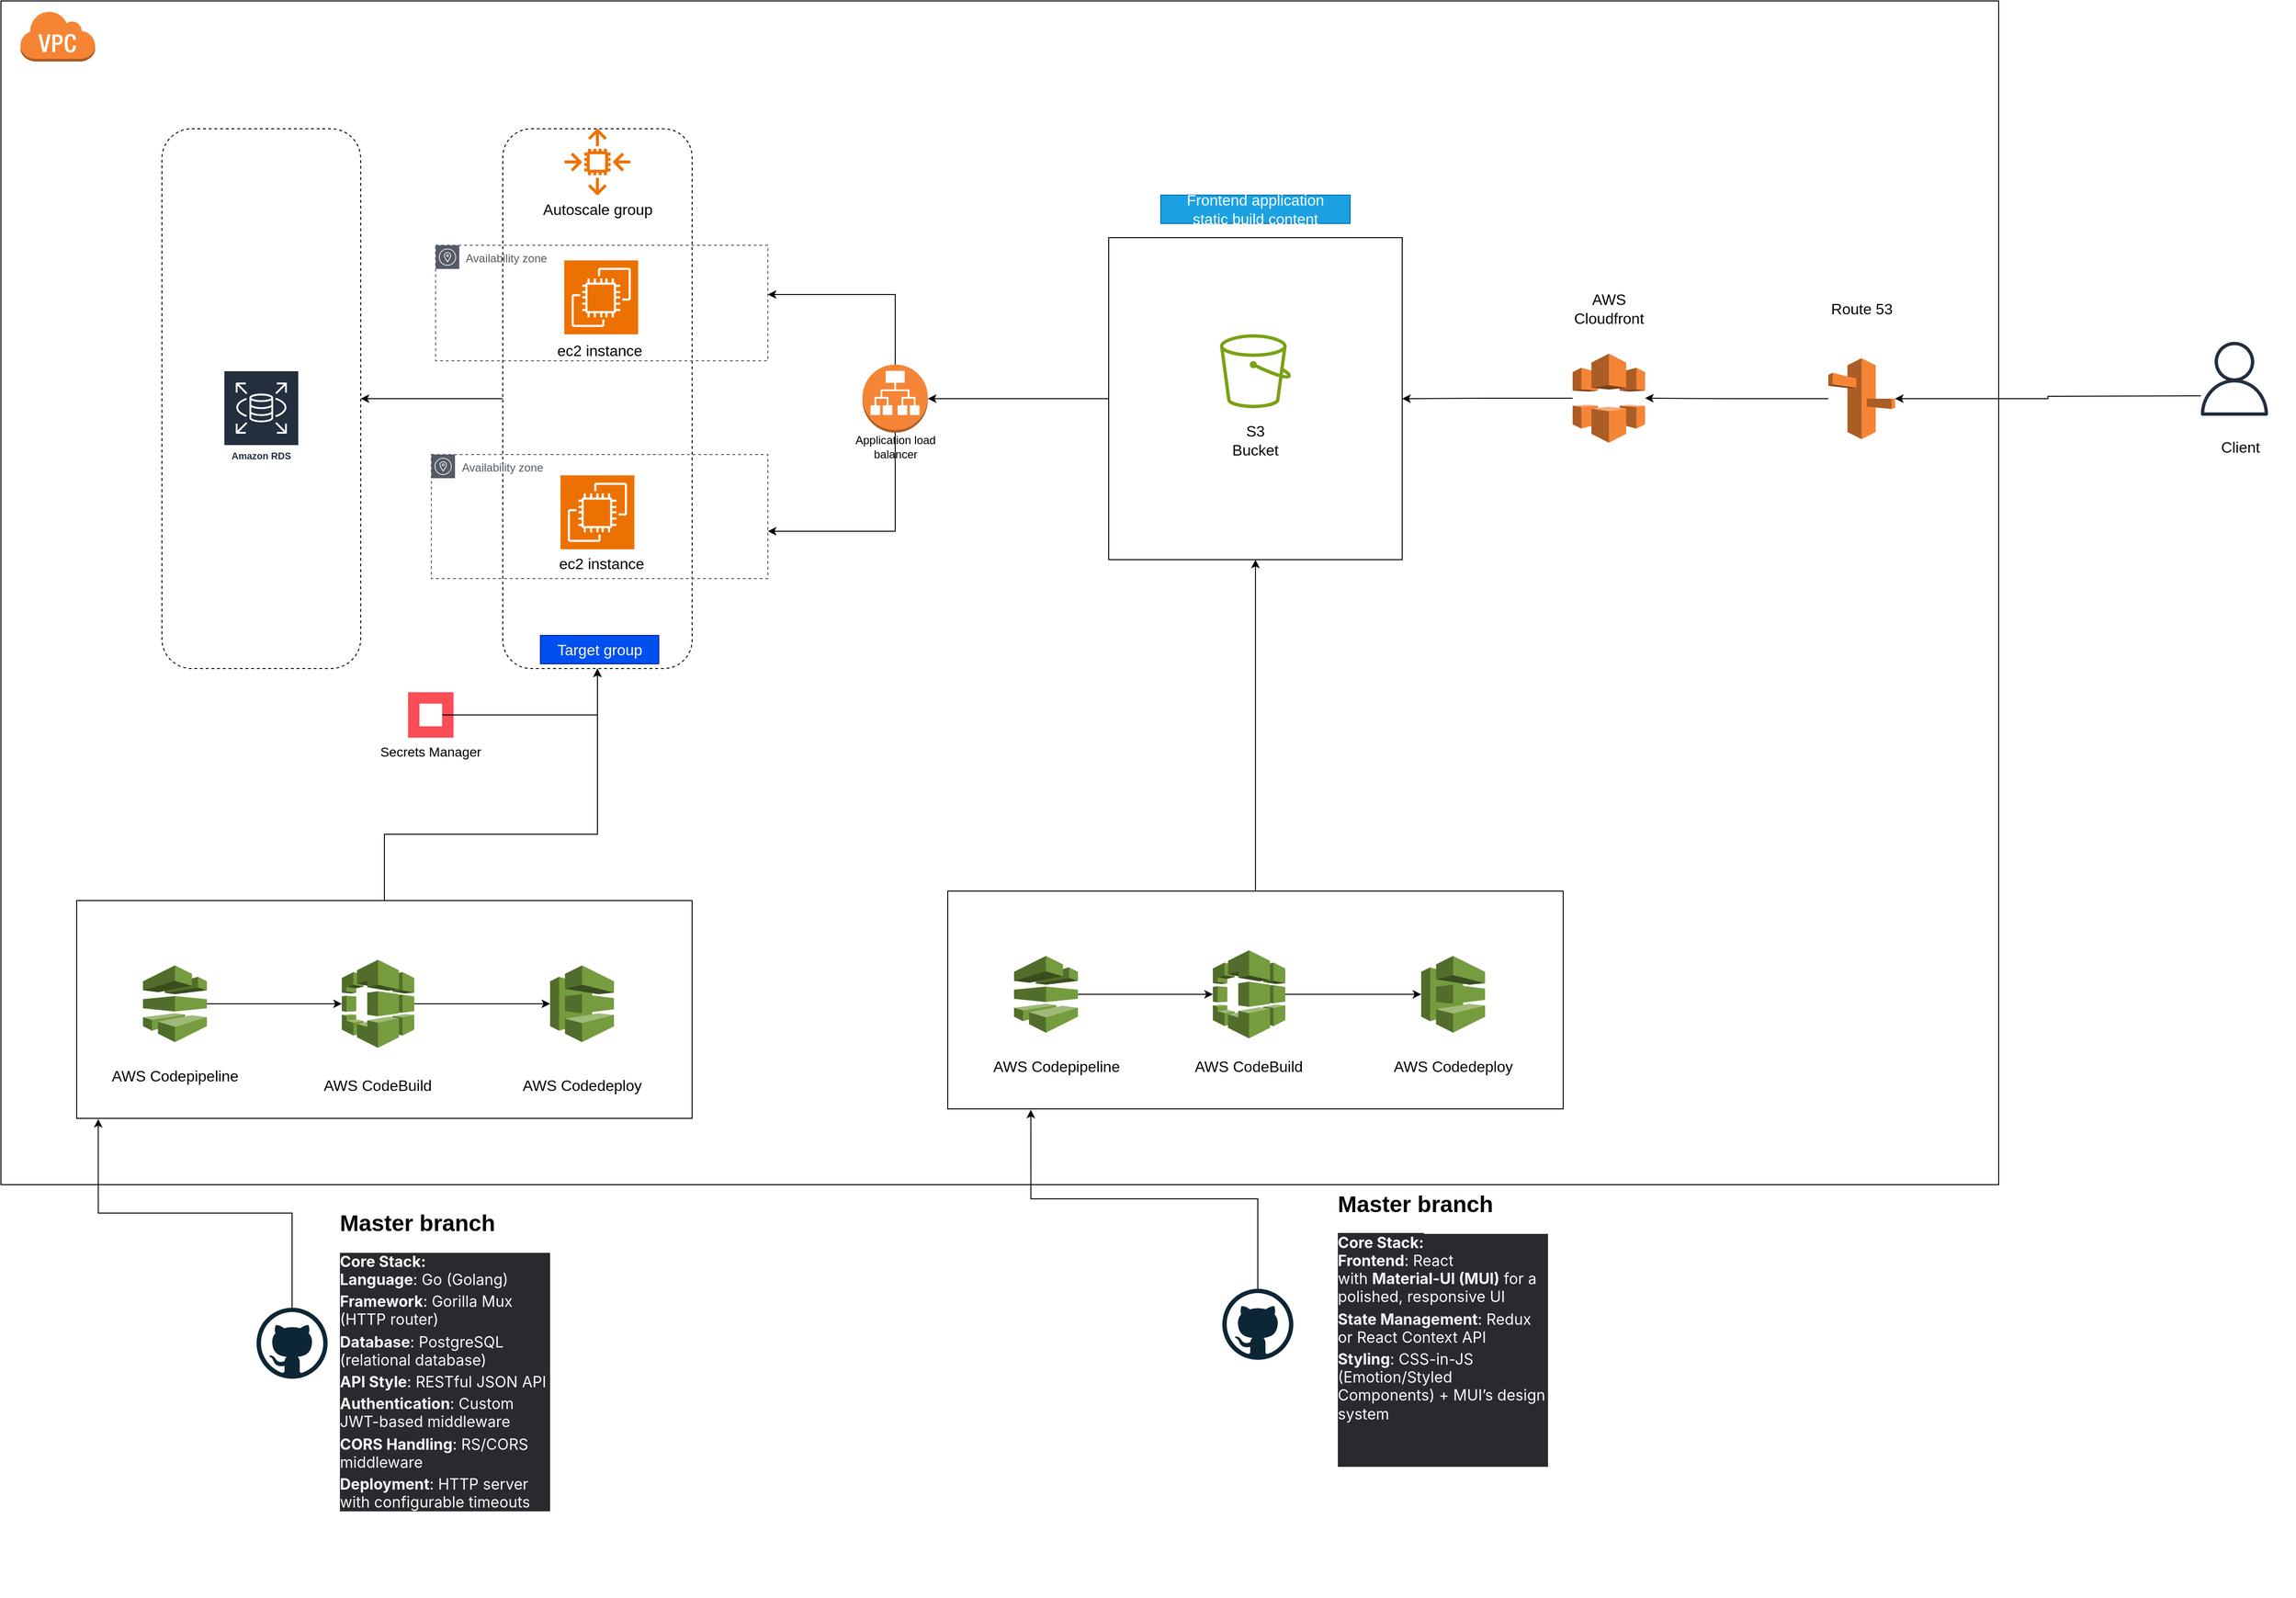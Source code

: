 <mxfile version="28.0.6">
  <diagram name="Page-1" id="tJhM5H5wzWazFLdWPY-g">
    <mxGraphModel dx="2851" dy="1636" grid="1" gridSize="10" guides="1" tooltips="1" connect="1" arrows="1" fold="1" page="1" pageScale="1" pageWidth="850" pageHeight="1100" math="0" shadow="0">
      <root>
        <mxCell id="0" />
        <mxCell id="1" parent="0" />
        <mxCell id="xiSmAx-XeOhdxplPMCBd-1" value="" style="rounded=0;whiteSpace=wrap;html=1;" parent="1" vertex="1">
          <mxGeometry x="-240" y="10" width="2110" height="1250" as="geometry" />
        </mxCell>
        <mxCell id="xiSmAx-XeOhdxplPMCBd-2" value="" style="outlineConnect=0;dashed=0;verticalLabelPosition=bottom;verticalAlign=top;align=center;html=1;shape=mxgraph.aws3.virtual_private_cloud;fillColor=#F58534;gradientColor=none;" parent="1" vertex="1">
          <mxGeometry x="-220" y="20" width="79.5" height="54" as="geometry" />
        </mxCell>
        <mxCell id="TR5LvuxfWM0qXOugON-1-9" style="edgeStyle=orthogonalEdgeStyle;rounded=0;orthogonalLoop=1;jettySize=auto;html=1;" edge="1" parent="1" source="xiSmAx-XeOhdxplPMCBd-3" target="TR5LvuxfWM0qXOugON-1-4">
          <mxGeometry relative="1" as="geometry">
            <Array as="points">
              <mxPoint x="705" y="320" />
            </Array>
          </mxGeometry>
        </mxCell>
        <mxCell id="TR5LvuxfWM0qXOugON-1-10" style="edgeStyle=orthogonalEdgeStyle;rounded=0;orthogonalLoop=1;jettySize=auto;html=1;" edge="1" parent="1" source="xiSmAx-XeOhdxplPMCBd-3" target="TR5LvuxfWM0qXOugON-1-5">
          <mxGeometry relative="1" as="geometry">
            <Array as="points">
              <mxPoint x="705" y="570" />
            </Array>
          </mxGeometry>
        </mxCell>
        <mxCell id="xiSmAx-XeOhdxplPMCBd-3" value="" style="outlineConnect=0;dashed=0;verticalLabelPosition=bottom;verticalAlign=top;align=center;html=1;shape=mxgraph.aws3.application_load_balancer;fillColor=#F58536;gradientColor=none;" parent="1" vertex="1">
          <mxGeometry x="670" y="394" width="69" height="72" as="geometry" />
        </mxCell>
        <mxCell id="xiSmAx-XeOhdxplPMCBd-6" value="" style="rounded=1;whiteSpace=wrap;html=1;fillColor=default;fillStyle=auto;dashed=1;" parent="1" vertex="1">
          <mxGeometry x="-70" y="145" width="210" height="570" as="geometry" />
        </mxCell>
        <mxCell id="TR5LvuxfWM0qXOugON-1-6" style="edgeStyle=orthogonalEdgeStyle;rounded=0;orthogonalLoop=1;jettySize=auto;html=1;entryX=1;entryY=0.5;entryDx=0;entryDy=0;" edge="1" parent="1" source="xiSmAx-XeOhdxplPMCBd-7" target="xiSmAx-XeOhdxplPMCBd-6">
          <mxGeometry relative="1" as="geometry" />
        </mxCell>
        <mxCell id="xiSmAx-XeOhdxplPMCBd-7" value="" style="rounded=1;whiteSpace=wrap;html=1;fillColor=default;fillStyle=auto;dashed=1;" parent="1" vertex="1">
          <mxGeometry x="290" y="145" width="200" height="570" as="geometry" />
        </mxCell>
        <mxCell id="xiSmAx-XeOhdxplPMCBd-9" value="" style="sketch=0;outlineConnect=0;fontColor=#232F3E;gradientColor=none;fillColor=#ED7100;strokeColor=none;dashed=0;verticalLabelPosition=bottom;verticalAlign=top;align=center;html=1;fontSize=12;fontStyle=0;aspect=fixed;pointerEvents=1;shape=mxgraph.aws4.auto_scaling2;" parent="1" vertex="1">
          <mxGeometry x="355" y="145" width="70" height="70" as="geometry" />
        </mxCell>
        <mxCell id="xiSmAx-XeOhdxplPMCBd-13" value="" style="rounded=0;whiteSpace=wrap;html=1;" parent="1" vertex="1">
          <mxGeometry x="930" y="260" width="310" height="340" as="geometry" />
        </mxCell>
        <mxCell id="xiSmAx-XeOhdxplPMCBd-17" style="edgeStyle=orthogonalEdgeStyle;rounded=0;orthogonalLoop=1;jettySize=auto;html=1;entryX=1;entryY=0.5;entryDx=0;entryDy=0;entryPerimeter=0;" parent="1" source="xiSmAx-XeOhdxplPMCBd-13" target="xiSmAx-XeOhdxplPMCBd-3" edge="1">
          <mxGeometry relative="1" as="geometry" />
        </mxCell>
        <mxCell id="xiSmAx-XeOhdxplPMCBd-34" style="edgeStyle=orthogonalEdgeStyle;rounded=0;orthogonalLoop=1;jettySize=auto;html=1;" parent="1" source="xiSmAx-XeOhdxplPMCBd-28" target="xiSmAx-XeOhdxplPMCBd-7" edge="1">
          <mxGeometry relative="1" as="geometry">
            <Array as="points">
              <mxPoint x="165" y="890" />
              <mxPoint x="390" y="890" />
            </Array>
          </mxGeometry>
        </mxCell>
        <mxCell id="xiSmAx-XeOhdxplPMCBd-28" value="" style="rounded=0;whiteSpace=wrap;html=1;" parent="1" vertex="1">
          <mxGeometry x="-160" y="960" width="650" height="230" as="geometry" />
        </mxCell>
        <mxCell id="xiSmAx-XeOhdxplPMCBd-25" value="Secrets Manager" style="shape=rect;fillColor=#FA4D56;aspect=fixed;resizable=0;labelPosition=center;verticalLabelPosition=bottom;align=center;verticalAlign=top;strokeColor=none;fontSize=14;" parent="1" vertex="1">
          <mxGeometry x="190" y="740" width="48" height="48" as="geometry" />
        </mxCell>
        <mxCell id="xiSmAx-XeOhdxplPMCBd-26" value="" style="fillColor=#ffffff;strokeColor=none;dashed=0;outlineConnect=0;html=1;labelPosition=center;verticalLabelPosition=bottom;verticalAlign=top;part=1;movable=0;resizable=0;rotatable=0;shape=mxgraph.ibm_cloud.ibm-cloud--secrets-manager" parent="xiSmAx-XeOhdxplPMCBd-25" vertex="1">
          <mxGeometry width="24" height="24" relative="1" as="geometry">
            <mxPoint x="12" y="12" as="offset" />
          </mxGeometry>
        </mxCell>
        <mxCell id="xiSmAx-XeOhdxplPMCBd-29" value="" style="outlineConnect=0;dashed=0;verticalLabelPosition=bottom;verticalAlign=top;align=center;html=1;shape=mxgraph.aws3.codedeploy;fillColor=#759C3E;gradientColor=none;" parent="1" vertex="1">
          <mxGeometry x="340" y="1028.5" width="67.5" height="81" as="geometry" />
        </mxCell>
        <mxCell id="xiSmAx-XeOhdxplPMCBd-35" style="edgeStyle=orthogonalEdgeStyle;rounded=0;orthogonalLoop=1;jettySize=auto;html=1;" parent="1" source="xiSmAx-XeOhdxplPMCBd-30" target="xiSmAx-XeOhdxplPMCBd-29" edge="1">
          <mxGeometry relative="1" as="geometry">
            <Array as="points">
              <mxPoint x="350" y="1070" />
              <mxPoint x="350" y="1070" />
            </Array>
          </mxGeometry>
        </mxCell>
        <mxCell id="xiSmAx-XeOhdxplPMCBd-30" value="" style="outlineConnect=0;dashed=0;verticalLabelPosition=bottom;verticalAlign=top;align=center;html=1;shape=mxgraph.aws3.codebuild;fillColor=#759C3E;gradientColor=none;" parent="1" vertex="1">
          <mxGeometry x="120" y="1022.5" width="76.5" height="93" as="geometry" />
        </mxCell>
        <mxCell id="xiSmAx-XeOhdxplPMCBd-37" style="edgeStyle=orthogonalEdgeStyle;rounded=0;orthogonalLoop=1;jettySize=auto;html=1;" parent="1" source="xiSmAx-XeOhdxplPMCBd-31" target="xiSmAx-XeOhdxplPMCBd-30" edge="1">
          <mxGeometry relative="1" as="geometry" />
        </mxCell>
        <mxCell id="xiSmAx-XeOhdxplPMCBd-31" value="" style="outlineConnect=0;dashed=0;verticalLabelPosition=bottom;verticalAlign=top;align=center;html=1;shape=mxgraph.aws3.codepipeline;fillColor=#759C3E;gradientColor=none;" parent="1" vertex="1">
          <mxGeometry x="-90" y="1028.5" width="67.5" height="81" as="geometry" />
        </mxCell>
        <mxCell id="xiSmAx-XeOhdxplPMCBd-32" value="" style="dashed=0;outlineConnect=0;html=1;align=center;labelPosition=center;verticalLabelPosition=bottom;verticalAlign=top;shape=mxgraph.weblogos.github" parent="1" vertex="1">
          <mxGeometry x="30" y="1390" width="75" height="75" as="geometry" />
        </mxCell>
        <mxCell id="xiSmAx-XeOhdxplPMCBd-33" style="edgeStyle=orthogonalEdgeStyle;rounded=0;orthogonalLoop=1;jettySize=auto;html=1;entryX=0.035;entryY=1.003;entryDx=0;entryDy=0;entryPerimeter=0;" parent="1" source="xiSmAx-XeOhdxplPMCBd-32" target="xiSmAx-XeOhdxplPMCBd-28" edge="1">
          <mxGeometry relative="1" as="geometry" />
        </mxCell>
        <mxCell id="xiSmAx-XeOhdxplPMCBd-38" value="&lt;font style=&quot;font-size: 16px;&quot;&gt;AWS Codepipeline&lt;/font&gt;" style="text;html=1;align=center;verticalAlign=middle;whiteSpace=wrap;rounded=0;" parent="1" vertex="1">
          <mxGeometry x="-151.25" y="1130" width="190" height="30" as="geometry" />
        </mxCell>
        <mxCell id="xiSmAx-XeOhdxplPMCBd-50" style="edgeStyle=orthogonalEdgeStyle;rounded=0;orthogonalLoop=1;jettySize=auto;html=1;entryX=0.5;entryY=1;entryDx=0;entryDy=0;" parent="1" source="xiSmAx-XeOhdxplPMCBd-40" target="xiSmAx-XeOhdxplPMCBd-13" edge="1">
          <mxGeometry relative="1" as="geometry" />
        </mxCell>
        <mxCell id="xiSmAx-XeOhdxplPMCBd-48" value="&lt;h1 style=&quot;margin-top: 0px;&quot;&gt;Master branch&lt;span style=&quot;white-space: pre;&quot;&gt;&#x9;&lt;/span&gt;&lt;/h1&gt;&lt;div&gt;&lt;p style=&quot;margin: calc(var(--ds-md-zoom)*12px)0; font-size: 16.002px; line-height: var(--ds-md-line-height); color: rgb(248, 250, 255); font-family: DeepSeek-CJK-patch, Inter, system-ui, -apple-system, &amp;quot;system-ui&amp;quot;, &amp;quot;Segoe UI&amp;quot;, Roboto, &amp;quot;Noto Sans&amp;quot;, Ubuntu, Cantarell, &amp;quot;Helvetica Neue&amp;quot;, Oxygen, &amp;quot;Open Sans&amp;quot;, sans-serif; background-color: rgb(41, 42, 45);&quot;&gt;&lt;strong&gt;Core Stack:&lt;/strong&gt;&lt;/p&gt;&lt;ul style=&quot;margin: calc(var(--ds-md-zoom)*12px)0; padding-left: calc(var(--ds-md-zoom)*24px); color: rgb(248, 250, 255); font-family: DeepSeek-CJK-patch, Inter, system-ui, -apple-system, &amp;quot;system-ui&amp;quot;, &amp;quot;Segoe UI&amp;quot;, Roboto, &amp;quot;Noto Sans&amp;quot;, Ubuntu, Cantarell, &amp;quot;Helvetica Neue&amp;quot;, Oxygen, &amp;quot;Open Sans&amp;quot;, sans-serif; font-size: 16.002px; background-color: rgb(41, 42, 45);&quot;&gt;&lt;li&gt;&lt;p style=&quot;margin-top: 0px; margin-right: 0px; margin-bottom: 0px !important; margin-left: 0px; font-size: var(--ds-md-font-size); line-height: var(--ds-md-line-height);&quot;&gt;&lt;strong&gt;Language&lt;/strong&gt;: Go (Golang)&lt;/p&gt;&lt;/li&gt;&lt;li style=&quot;margin-top: 4px;&quot;&gt;&lt;p style=&quot;margin-top: 0px; margin-right: 0px; margin-bottom: 0px !important; margin-left: 0px; font-size: var(--ds-md-font-size); line-height: var(--ds-md-line-height);&quot;&gt;&lt;strong&gt;Framework&lt;/strong&gt;: Gorilla Mux (HTTP router)&lt;/p&gt;&lt;/li&gt;&lt;li style=&quot;margin-top: 4px;&quot;&gt;&lt;p style=&quot;margin-top: 0px; margin-right: 0px; margin-bottom: 0px !important; margin-left: 0px; font-size: var(--ds-md-font-size); line-height: var(--ds-md-line-height);&quot;&gt;&lt;strong&gt;Database&lt;/strong&gt;: PostgreSQL (relational database)&lt;/p&gt;&lt;/li&gt;&lt;li style=&quot;margin-top: 4px;&quot;&gt;&lt;p style=&quot;margin-top: 0px; margin-right: 0px; margin-bottom: 0px !important; margin-left: 0px; font-size: var(--ds-md-font-size); line-height: var(--ds-md-line-height);&quot;&gt;&lt;strong&gt;API Style&lt;/strong&gt;: RESTful JSON API&lt;/p&gt;&lt;/li&gt;&lt;li style=&quot;margin-top: 4px;&quot;&gt;&lt;p style=&quot;margin-top: 0px; margin-right: 0px; margin-bottom: 0px !important; margin-left: 0px; font-size: var(--ds-md-font-size); line-height: var(--ds-md-line-height);&quot;&gt;&lt;strong&gt;Authentication&lt;/strong&gt;: Custom JWT-based middleware&lt;/p&gt;&lt;/li&gt;&lt;li style=&quot;margin-top: 4px;&quot;&gt;&lt;p style=&quot;margin-top: 0px; margin-right: 0px; margin-bottom: 0px !important; margin-left: 0px; font-size: var(--ds-md-font-size); line-height: var(--ds-md-line-height);&quot;&gt;&lt;strong&gt;CORS Handling&lt;/strong&gt;: RS/CORS middleware&lt;/p&gt;&lt;/li&gt;&lt;li style=&quot;margin-top: 4px;&quot;&gt;&lt;p style=&quot;margin-top: 0px; margin-right: 0px; margin-bottom: 0px !important; margin-left: 0px; font-size: var(--ds-md-font-size); line-height: var(--ds-md-line-height);&quot;&gt;&lt;strong&gt;Deployment&lt;/strong&gt;: HTTP server with configurable timeouts&lt;/p&gt;&lt;/li&gt;&lt;/ul&gt;&lt;/div&gt;" style="text;html=1;whiteSpace=wrap;overflow=hidden;rounded=0;" parent="1" vertex="1">
          <mxGeometry x="116" y="1280" width="224" height="332.5" as="geometry" />
        </mxCell>
        <mxCell id="xiSmAx-XeOhdxplPMCBd-51" value="" style="sketch=0;outlineConnect=0;fontColor=#232F3E;gradientColor=none;fillColor=#7AA116;strokeColor=none;dashed=0;verticalLabelPosition=bottom;verticalAlign=top;align=center;html=1;fontSize=12;fontStyle=0;aspect=fixed;pointerEvents=1;shape=mxgraph.aws4.bucket;" parent="1" vertex="1">
          <mxGeometry x="1047.5" y="362" width="75" height="78" as="geometry" />
        </mxCell>
        <mxCell id="xiSmAx-XeOhdxplPMCBd-55" style="edgeStyle=orthogonalEdgeStyle;rounded=0;orthogonalLoop=1;jettySize=auto;html=1;entryX=1;entryY=0.5;entryDx=0;entryDy=0;entryPerimeter=0;" parent="1" target="xiSmAx-XeOhdxplPMCBd-54" edge="1">
          <mxGeometry relative="1" as="geometry">
            <mxPoint x="2083.545" y="427" as="sourcePoint" />
            <mxPoint x="1760.5" y="448" as="targetPoint" />
          </mxGeometry>
        </mxCell>
        <mxCell id="xiSmAx-XeOhdxplPMCBd-53" value="" style="sketch=0;outlineConnect=0;fontColor=#232F3E;gradientColor=none;fillColor=#232F3D;strokeColor=none;dashed=0;verticalLabelPosition=bottom;verticalAlign=top;align=center;html=1;fontSize=12;fontStyle=0;aspect=fixed;pointerEvents=1;shape=mxgraph.aws4.user;" parent="1" vertex="1">
          <mxGeometry x="2080" y="370" width="78" height="78" as="geometry" />
        </mxCell>
        <mxCell id="xiSmAx-XeOhdxplPMCBd-58" style="edgeStyle=orthogonalEdgeStyle;rounded=0;orthogonalLoop=1;jettySize=auto;html=1;" parent="1" source="xiSmAx-XeOhdxplPMCBd-63" target="xiSmAx-XeOhdxplPMCBd-13" edge="1">
          <mxGeometry relative="1" as="geometry" />
        </mxCell>
        <mxCell id="xiSmAx-XeOhdxplPMCBd-54" value="" style="outlineConnect=0;dashed=0;verticalLabelPosition=bottom;verticalAlign=top;align=center;html=1;shape=mxgraph.aws3.route_53;fillColor=#F58536;gradientColor=none;" parent="1" vertex="1">
          <mxGeometry x="1690" y="387.25" width="70.5" height="85.5" as="geometry" />
        </mxCell>
        <mxCell id="xiSmAx-XeOhdxplPMCBd-56" value="&lt;font style=&quot;font-size: 16px;&quot;&gt;S3 Bucket&lt;/font&gt;" style="text;html=1;align=center;verticalAlign=middle;whiteSpace=wrap;rounded=0;" parent="1" vertex="1">
          <mxGeometry x="1055" y="459" width="60" height="30" as="geometry" />
        </mxCell>
        <mxCell id="xiSmAx-XeOhdxplPMCBd-60" value="&lt;font style=&quot;font-size: 16px;&quot;&gt;Route 53&lt;/font&gt;" style="text;html=1;align=center;verticalAlign=middle;whiteSpace=wrap;rounded=0;" parent="1" vertex="1">
          <mxGeometry x="1667.88" y="320" width="114.75" height="30" as="geometry" />
        </mxCell>
        <mxCell id="xiSmAx-XeOhdxplPMCBd-61" value="&lt;font style=&quot;font-size: 16px;&quot;&gt;Autoscale group&lt;/font&gt;" style="text;html=1;align=center;verticalAlign=middle;whiteSpace=wrap;rounded=0;" parent="1" vertex="1">
          <mxGeometry x="327.5" y="215" width="125" height="30" as="geometry" />
        </mxCell>
        <mxCell id="xiSmAx-XeOhdxplPMCBd-64" value="" style="edgeStyle=orthogonalEdgeStyle;rounded=0;orthogonalLoop=1;jettySize=auto;html=1;" parent="1" source="xiSmAx-XeOhdxplPMCBd-54" target="xiSmAx-XeOhdxplPMCBd-63" edge="1">
          <mxGeometry relative="1" as="geometry">
            <mxPoint x="1670" y="409" as="sourcePoint" />
            <mxPoint x="1170" y="210" as="targetPoint" />
          </mxGeometry>
        </mxCell>
        <mxCell id="xiSmAx-XeOhdxplPMCBd-63" value="" style="outlineConnect=0;dashed=0;verticalLabelPosition=bottom;verticalAlign=top;align=center;html=1;shape=mxgraph.aws3.cloudfront;fillColor=#F58536;gradientColor=none;" parent="1" vertex="1">
          <mxGeometry x="1420" y="382.5" width="76.5" height="94" as="geometry" />
        </mxCell>
        <mxCell id="xiSmAx-XeOhdxplPMCBd-68" value="&lt;font style=&quot;font-size: 16px;&quot;&gt;AWS CodeBuild&lt;/font&gt;" style="text;html=1;align=center;verticalAlign=middle;whiteSpace=wrap;rounded=0;" parent="1" vertex="1">
          <mxGeometry x="97.38" y="1140" width="121.75" height="30" as="geometry" />
        </mxCell>
        <mxCell id="xiSmAx-XeOhdxplPMCBd-73" value="&lt;font style=&quot;font-size: 16px;&quot;&gt;AWS Codedeploy&lt;/font&gt;" style="text;html=1;align=center;verticalAlign=middle;whiteSpace=wrap;rounded=0;" parent="1" vertex="1">
          <mxGeometry x="298.75" y="1140" width="150" height="30" as="geometry" />
        </mxCell>
        <mxCell id="xiSmAx-XeOhdxplPMCBd-75" value="&lt;font style=&quot;font-size: 16px;&quot;&gt;AWS Cloudfront&lt;/font&gt;" style="text;html=1;align=center;verticalAlign=middle;whiteSpace=wrap;rounded=0;" parent="1" vertex="1">
          <mxGeometry x="1400.87" y="320" width="114.75" height="30" as="geometry" />
        </mxCell>
        <mxCell id="xiSmAx-XeOhdxplPMCBd-76" value="" style="group" parent="1" vertex="1" connectable="0">
          <mxGeometry x="760" y="920" width="650" height="772.5" as="geometry" />
        </mxCell>
        <mxCell id="xiSmAx-XeOhdxplPMCBd-39" value="" style="dashed=0;outlineConnect=0;html=1;align=center;labelPosition=center;verticalLabelPosition=bottom;verticalAlign=top;shape=mxgraph.weblogos.github" parent="xiSmAx-XeOhdxplPMCBd-76" vertex="1">
          <mxGeometry x="290" y="450" width="75" height="75" as="geometry" />
        </mxCell>
        <mxCell id="xiSmAx-XeOhdxplPMCBd-40" value="" style="rounded=0;whiteSpace=wrap;html=1;" parent="xiSmAx-XeOhdxplPMCBd-76" vertex="1">
          <mxGeometry y="30" width="650" height="230" as="geometry" />
        </mxCell>
        <mxCell id="xiSmAx-XeOhdxplPMCBd-41" value="" style="outlineConnect=0;dashed=0;verticalLabelPosition=bottom;verticalAlign=top;align=center;html=1;shape=mxgraph.aws3.codedeploy;fillColor=#759C3E;gradientColor=none;" parent="xiSmAx-XeOhdxplPMCBd-76" vertex="1">
          <mxGeometry x="500" y="98.5" width="67.5" height="81" as="geometry" />
        </mxCell>
        <mxCell id="xiSmAx-XeOhdxplPMCBd-42" style="edgeStyle=orthogonalEdgeStyle;rounded=0;orthogonalLoop=1;jettySize=auto;html=1;" parent="xiSmAx-XeOhdxplPMCBd-76" source="xiSmAx-XeOhdxplPMCBd-43" target="xiSmAx-XeOhdxplPMCBd-41" edge="1">
          <mxGeometry relative="1" as="geometry">
            <Array as="points">
              <mxPoint x="510" y="140" />
              <mxPoint x="510" y="140" />
            </Array>
          </mxGeometry>
        </mxCell>
        <mxCell id="xiSmAx-XeOhdxplPMCBd-43" value="" style="outlineConnect=0;dashed=0;verticalLabelPosition=bottom;verticalAlign=top;align=center;html=1;shape=mxgraph.aws3.codebuild;fillColor=#759C3E;gradientColor=none;" parent="xiSmAx-XeOhdxplPMCBd-76" vertex="1">
          <mxGeometry x="280" y="92.5" width="76.5" height="93" as="geometry" />
        </mxCell>
        <mxCell id="xiSmAx-XeOhdxplPMCBd-44" style="edgeStyle=orthogonalEdgeStyle;rounded=0;orthogonalLoop=1;jettySize=auto;html=1;" parent="xiSmAx-XeOhdxplPMCBd-76" source="xiSmAx-XeOhdxplPMCBd-45" target="xiSmAx-XeOhdxplPMCBd-43" edge="1">
          <mxGeometry relative="1" as="geometry" />
        </mxCell>
        <mxCell id="xiSmAx-XeOhdxplPMCBd-45" value="" style="outlineConnect=0;dashed=0;verticalLabelPosition=bottom;verticalAlign=top;align=center;html=1;shape=mxgraph.aws3.codepipeline;fillColor=#759C3E;gradientColor=none;" parent="xiSmAx-XeOhdxplPMCBd-76" vertex="1">
          <mxGeometry x="70" y="98.5" width="67.5" height="81" as="geometry" />
        </mxCell>
        <mxCell id="xiSmAx-XeOhdxplPMCBd-46" value="&lt;font style=&quot;font-size: 16px;&quot;&gt;AWS Codepipeline&lt;/font&gt;" style="text;html=1;align=center;verticalAlign=middle;whiteSpace=wrap;rounded=0;" parent="xiSmAx-XeOhdxplPMCBd-76" vertex="1">
          <mxGeometry x="20" y="200" width="190" height="30" as="geometry" />
        </mxCell>
        <mxCell id="xiSmAx-XeOhdxplPMCBd-47" style="edgeStyle=orthogonalEdgeStyle;rounded=0;orthogonalLoop=1;jettySize=auto;html=1;entryX=0.135;entryY=1.004;entryDx=0;entryDy=0;entryPerimeter=0;" parent="xiSmAx-XeOhdxplPMCBd-76" source="xiSmAx-XeOhdxplPMCBd-39" target="xiSmAx-XeOhdxplPMCBd-40" edge="1">
          <mxGeometry relative="1" as="geometry" />
        </mxCell>
        <mxCell id="xiSmAx-XeOhdxplPMCBd-67" value="&lt;font style=&quot;font-size: 16px;&quot;&gt;AWS CodeBuild&lt;/font&gt;" style="text;html=1;align=center;verticalAlign=middle;whiteSpace=wrap;rounded=0;" parent="xiSmAx-XeOhdxplPMCBd-76" vertex="1">
          <mxGeometry x="257.37" y="200" width="121.75" height="30" as="geometry" />
        </mxCell>
        <mxCell id="xiSmAx-XeOhdxplPMCBd-70" value="&lt;font style=&quot;font-size: 16px;&quot;&gt;AWS Codedeploy&lt;/font&gt;" style="text;html=1;align=center;verticalAlign=middle;whiteSpace=wrap;rounded=0;" parent="xiSmAx-XeOhdxplPMCBd-76" vertex="1">
          <mxGeometry x="458.75" y="200" width="150" height="30" as="geometry" />
        </mxCell>
        <mxCell id="xiSmAx-XeOhdxplPMCBd-49" value="&lt;h1 style=&quot;margin-top: 0px;&quot;&gt;Master branch&lt;span style=&quot;white-space: pre;&quot;&gt;&#x9;&lt;/span&gt;&lt;/h1&gt;&lt;div&gt;&lt;ul style=&quot;margin: calc(var(--ds-md-zoom)*12px)0; padding-left: calc(var(--ds-md-zoom)*24px); color: rgb(248, 250, 255); font-family: DeepSeek-CJK-patch, Inter, system-ui, -apple-system, &amp;quot;system-ui&amp;quot;, &amp;quot;Segoe UI&amp;quot;, Roboto, &amp;quot;Noto Sans&amp;quot;, Ubuntu, Cantarell, &amp;quot;Helvetica Neue&amp;quot;, Oxygen, &amp;quot;Open Sans&amp;quot;, sans-serif; font-size: 16.002px; background-color: rgb(41, 42, 45);&quot;&gt;&lt;li&gt;&lt;p style=&quot;margin-top: 0px; margin-right: 0px; margin-bottom: 0px !important; margin-left: 0px; font-size: var(--ds-md-font-size); line-height: var(--ds-md-line-height);&quot;&gt;&lt;strong style=&quot;font-size: var(--ds-md-font-size); background-color: light-dark(rgb(41, 42, 45), rgb(200, 201, 204)); color: light-dark(rgb(248, 250, 255), rgb(20, 22, 26));&quot;&gt;Core Stack:&lt;/strong&gt;&lt;/p&gt;&lt;/li&gt;&lt;li&gt;&lt;p style=&quot;margin-top: 0px; margin-right: 0px; margin-bottom: 0px !important; margin-left: 0px; font-size: var(--ds-md-font-size); line-height: var(--ds-md-line-height);&quot;&gt;&lt;strong style=&quot;font-size: var(--ds-md-font-size); background-color: light-dark(rgb(41, 42, 45), rgb(200, 201, 204)); color: light-dark(rgb(248, 250, 255), rgb(20, 22, 26));&quot;&gt;Frontend&lt;/strong&gt;&lt;span style=&quot;font-size: var(--ds-md-font-size); background-color: light-dark(rgb(41, 42, 45), rgb(200, 201, 204)); color: light-dark(rgb(248, 250, 255), rgb(20, 22, 26));&quot;&gt;: React with&amp;nbsp;&lt;/span&gt;&lt;strong style=&quot;font-size: var(--ds-md-font-size); background-color: light-dark(rgb(41, 42, 45), rgb(200, 201, 204)); color: light-dark(rgb(248, 250, 255), rgb(20, 22, 26));&quot;&gt;Material-UI (MUI)&lt;/strong&gt;&lt;span style=&quot;font-size: var(--ds-md-font-size); background-color: light-dark(rgb(41, 42, 45), rgb(200, 201, 204)); color: light-dark(rgb(248, 250, 255), rgb(20, 22, 26));&quot;&gt;&amp;nbsp;for a polished, responsive UI&lt;/span&gt;&lt;/p&gt;&lt;/li&gt;&lt;li style=&quot;margin-top: 4px;&quot;&gt;&lt;p style=&quot;margin-top: 0px; margin-right: 0px; margin-bottom: 0px !important; margin-left: 0px; font-size: var(--ds-md-font-size); line-height: var(--ds-md-line-height);&quot;&gt;&lt;strong&gt;State Management&lt;/strong&gt;: Redux or React Context API&lt;/p&gt;&lt;/li&gt;&lt;li style=&quot;margin-top: 4px;&quot;&gt;&lt;p style=&quot;margin-top: 0px; margin-right: 0px; margin-bottom: 0px !important; margin-left: 0px; font-size: var(--ds-md-font-size); line-height: var(--ds-md-line-height);&quot;&gt;&lt;strong&gt;Styling&lt;/strong&gt;: CSS-in-JS (Emotion/Styled Components) + MUI’s design system&lt;/p&gt;&lt;/li&gt;&lt;li style=&quot;margin-top: 4px;&quot;&gt;&lt;p style=&quot;margin: 0px 0px 4px; font-size: var(--ds-md-font-size); line-height: var(--ds-md-line-height);&quot;&gt;&lt;br&gt;&lt;/p&gt;&lt;ul style=&quot;margin-top: 4px; margin-right: ; margin-bottom: 0px; margin-left: ; padding-left: calc(var(--ds-md-zoom)*24px);&quot;&gt;&lt;li style=&quot;margin-top: 4px;&quot;&gt;&lt;p style=&quot;margin-top: 0px; margin-right: 0px; margin-bottom: 0px !important; margin-left: 0px; font-size: var(--ds-md-font-size); line-height: var(--ds-md-line-height);&quot;&gt;&lt;br&gt;&lt;/p&gt;&lt;/li&gt;&lt;/ul&gt;&lt;/li&gt;&lt;/ul&gt;&lt;/div&gt;" style="text;html=1;whiteSpace=wrap;overflow=hidden;rounded=0;" parent="xiSmAx-XeOhdxplPMCBd-76" vertex="1">
          <mxGeometry x="410" y="340" width="224" height="432.5" as="geometry" />
        </mxCell>
        <mxCell id="TR5LvuxfWM0qXOugON-1-1" value="Application load balancer" style="text;html=1;align=center;verticalAlign=middle;whiteSpace=wrap;rounded=0;" vertex="1" parent="1">
          <mxGeometry x="649.5" y="466" width="110" height="30" as="geometry" />
        </mxCell>
        <mxCell id="TR5LvuxfWM0qXOugON-1-2" value="&lt;font style=&quot;font-size: 16px;&quot;&gt;Target group&lt;/font&gt;" style="text;html=1;align=center;verticalAlign=middle;whiteSpace=wrap;rounded=0;fillColor=#0050ef;fontColor=#ffffff;strokeColor=#001DBC;" vertex="1" parent="1">
          <mxGeometry x="329.78" y="680" width="125" height="30" as="geometry" />
        </mxCell>
        <mxCell id="TR5LvuxfWM0qXOugON-1-3" value="" style="sketch=0;points=[[0,0,0],[0.25,0,0],[0.5,0,0],[0.75,0,0],[1,0,0],[0,1,0],[0.25,1,0],[0.5,1,0],[0.75,1,0],[1,1,0],[0,0.25,0],[0,0.5,0],[0,0.75,0],[1,0.25,0],[1,0.5,0],[1,0.75,0]];outlineConnect=0;fontColor=#232F3E;fillColor=#ED7100;strokeColor=#ffffff;dashed=0;verticalLabelPosition=bottom;verticalAlign=top;align=center;html=1;fontSize=12;fontStyle=0;aspect=fixed;shape=mxgraph.aws4.resourceIcon;resIcon=mxgraph.aws4.ec2;" vertex="1" parent="1">
          <mxGeometry x="355" y="284" width="78" height="78" as="geometry" />
        </mxCell>
        <mxCell id="TR5LvuxfWM0qXOugON-1-4" value="Availability zone" style="sketch=0;outlineConnect=0;gradientColor=none;html=1;whiteSpace=wrap;fontSize=12;fontStyle=0;shape=mxgraph.aws4.group;grIcon=mxgraph.aws4.group_availability_zone;strokeColor=#545B64;fillColor=none;verticalAlign=top;align=left;spacingLeft=30;fontColor=#545B64;dashed=1;" vertex="1" parent="1">
          <mxGeometry x="219.13" y="268" width="350.87" height="122" as="geometry" />
        </mxCell>
        <mxCell id="TR5LvuxfWM0qXOugON-1-5" value="Availability zone" style="sketch=0;outlineConnect=0;gradientColor=none;html=1;whiteSpace=wrap;fontSize=12;fontStyle=0;shape=mxgraph.aws4.group;grIcon=mxgraph.aws4.group_availability_zone;strokeColor=#545B64;fillColor=none;verticalAlign=top;align=left;spacingLeft=30;fontColor=#545B64;dashed=1;" vertex="1" parent="1">
          <mxGeometry x="214.56" y="489" width="355.44" height="131" as="geometry" />
        </mxCell>
        <mxCell id="TR5LvuxfWM0qXOugON-1-8" value="" style="sketch=0;points=[[0,0,0],[0.25,0,0],[0.5,0,0],[0.75,0,0],[1,0,0],[0,1,0],[0.25,1,0],[0.5,1,0],[0.75,1,0],[1,1,0],[0,0.25,0],[0,0.5,0],[0,0.75,0],[1,0.25,0],[1,0.5,0],[1,0.75,0]];outlineConnect=0;fontColor=#232F3E;fillColor=#ED7100;strokeColor=#ffffff;dashed=0;verticalLabelPosition=bottom;verticalAlign=top;align=center;html=1;fontSize=12;fontStyle=0;aspect=fixed;shape=mxgraph.aws4.resourceIcon;resIcon=mxgraph.aws4.ec2;" vertex="1" parent="1">
          <mxGeometry x="351" y="511" width="78" height="78" as="geometry" />
        </mxCell>
        <mxCell id="TR5LvuxfWM0qXOugON-1-12" value="Amazon RDS" style="sketch=0;outlineConnect=0;fontColor=#232F3E;gradientColor=none;strokeColor=#ffffff;fillColor=#232F3E;dashed=0;verticalLabelPosition=middle;verticalAlign=bottom;align=center;html=1;whiteSpace=wrap;fontSize=10;fontStyle=1;spacing=3;shape=mxgraph.aws4.productIcon;prIcon=mxgraph.aws4.rds;" vertex="1" parent="1">
          <mxGeometry x="-5" y="400" width="80" height="100" as="geometry" />
        </mxCell>
        <mxCell id="TR5LvuxfWM0qXOugON-1-14" style="edgeStyle=orthogonalEdgeStyle;rounded=0;orthogonalLoop=1;jettySize=auto;html=1;" edge="1" parent="1" source="xiSmAx-XeOhdxplPMCBd-26" target="xiSmAx-XeOhdxplPMCBd-7">
          <mxGeometry relative="1" as="geometry" />
        </mxCell>
        <mxCell id="TR5LvuxfWM0qXOugON-1-17" value="&lt;font style=&quot;font-size: 16px;&quot;&gt;Client&lt;/font&gt;" style="text;html=1;align=center;verticalAlign=middle;whiteSpace=wrap;rounded=0;" vertex="1" parent="1">
          <mxGeometry x="2068" y="466" width="114.75" height="30" as="geometry" />
        </mxCell>
        <mxCell id="TR5LvuxfWM0qXOugON-1-18" value="&lt;font style=&quot;font-size: 16px;&quot;&gt;Frontend application&lt;/font&gt;&lt;div&gt;&lt;span style=&quot;font-size: 16px;&quot;&gt;static build content&lt;/span&gt;&lt;/div&gt;" style="text;html=1;align=center;verticalAlign=middle;whiteSpace=wrap;rounded=0;fillColor=#1ba1e2;fontColor=#ffffff;strokeColor=#006EAF;" vertex="1" parent="1">
          <mxGeometry x="985" y="215" width="200" height="30" as="geometry" />
        </mxCell>
        <mxCell id="TR5LvuxfWM0qXOugON-1-19" value="&lt;span style=&quot;font-size: 16px;&quot;&gt;ec2 instance&lt;/span&gt;" style="text;html=1;align=center;verticalAlign=middle;whiteSpace=wrap;rounded=0;" vertex="1" parent="1">
          <mxGeometry x="340" y="364" width="105" height="30" as="geometry" />
        </mxCell>
        <mxCell id="TR5LvuxfWM0qXOugON-1-20" value="&lt;span style=&quot;font-size: 16px;&quot;&gt;ec2 instance&lt;/span&gt;" style="text;html=1;align=center;verticalAlign=middle;whiteSpace=wrap;rounded=0;" vertex="1" parent="1">
          <mxGeometry x="342.07" y="589" width="105" height="30" as="geometry" />
        </mxCell>
      </root>
    </mxGraphModel>
  </diagram>
</mxfile>
